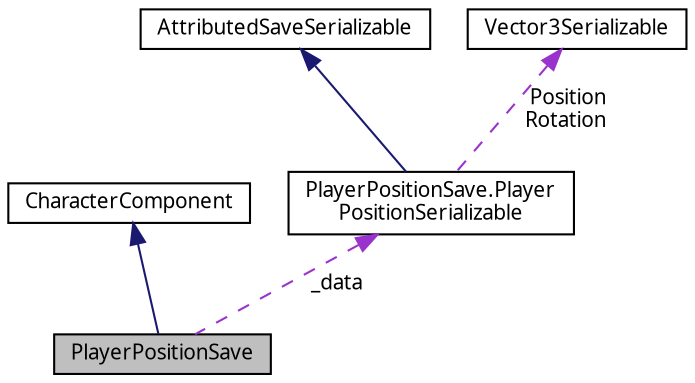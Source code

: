 digraph "PlayerPositionSave"
{
 // LATEX_PDF_SIZE
  edge [fontname="Calibrii",fontsize="10",labelfontname="Calibrii",labelfontsize="10"];
  node [fontname="Calibrii",fontsize="10",shape=record];
  Node1 [label="PlayerPositionSave",height=0.2,width=0.4,color="black", fillcolor="grey75", style="filled", fontcolor="black",tooltip=" "];
  Node2 -> Node1 [dir="back",color="midnightblue",fontsize="10",style="solid",fontname="Calibrii"];
  Node2 [label="CharacterComponent",height=0.2,width=0.4,color="black", fillcolor="white", style="filled",tooltip=" "];
  Node3 -> Node1 [dir="back",color="darkorchid3",fontsize="10",style="dashed",label=" _data" ,fontname="Calibrii"];
  Node3 [label="PlayerPositionSave.Player\lPositionSerializable",height=0.2,width=0.4,color="black", fillcolor="white", style="filled",URL="$dd/dff/classPlayerPositionSave_1_1PlayerPositionSerializable.html",tooltip=" "];
  Node4 -> Node3 [dir="back",color="midnightblue",fontsize="10",style="solid",fontname="Calibrii"];
  Node4 [label="AttributedSaveSerializable",height=0.2,width=0.4,color="black", fillcolor="white", style="filled",tooltip=" "];
  Node5 -> Node3 [dir="back",color="darkorchid3",fontsize="10",style="dashed",label=" Position\nRotation" ,fontname="Calibrii"];
  Node5 [label="Vector3Serializable",height=0.2,width=0.4,color="black", fillcolor="white", style="filled",URL="$db/d80/classVector3Serializable.html",tooltip=" "];
}
